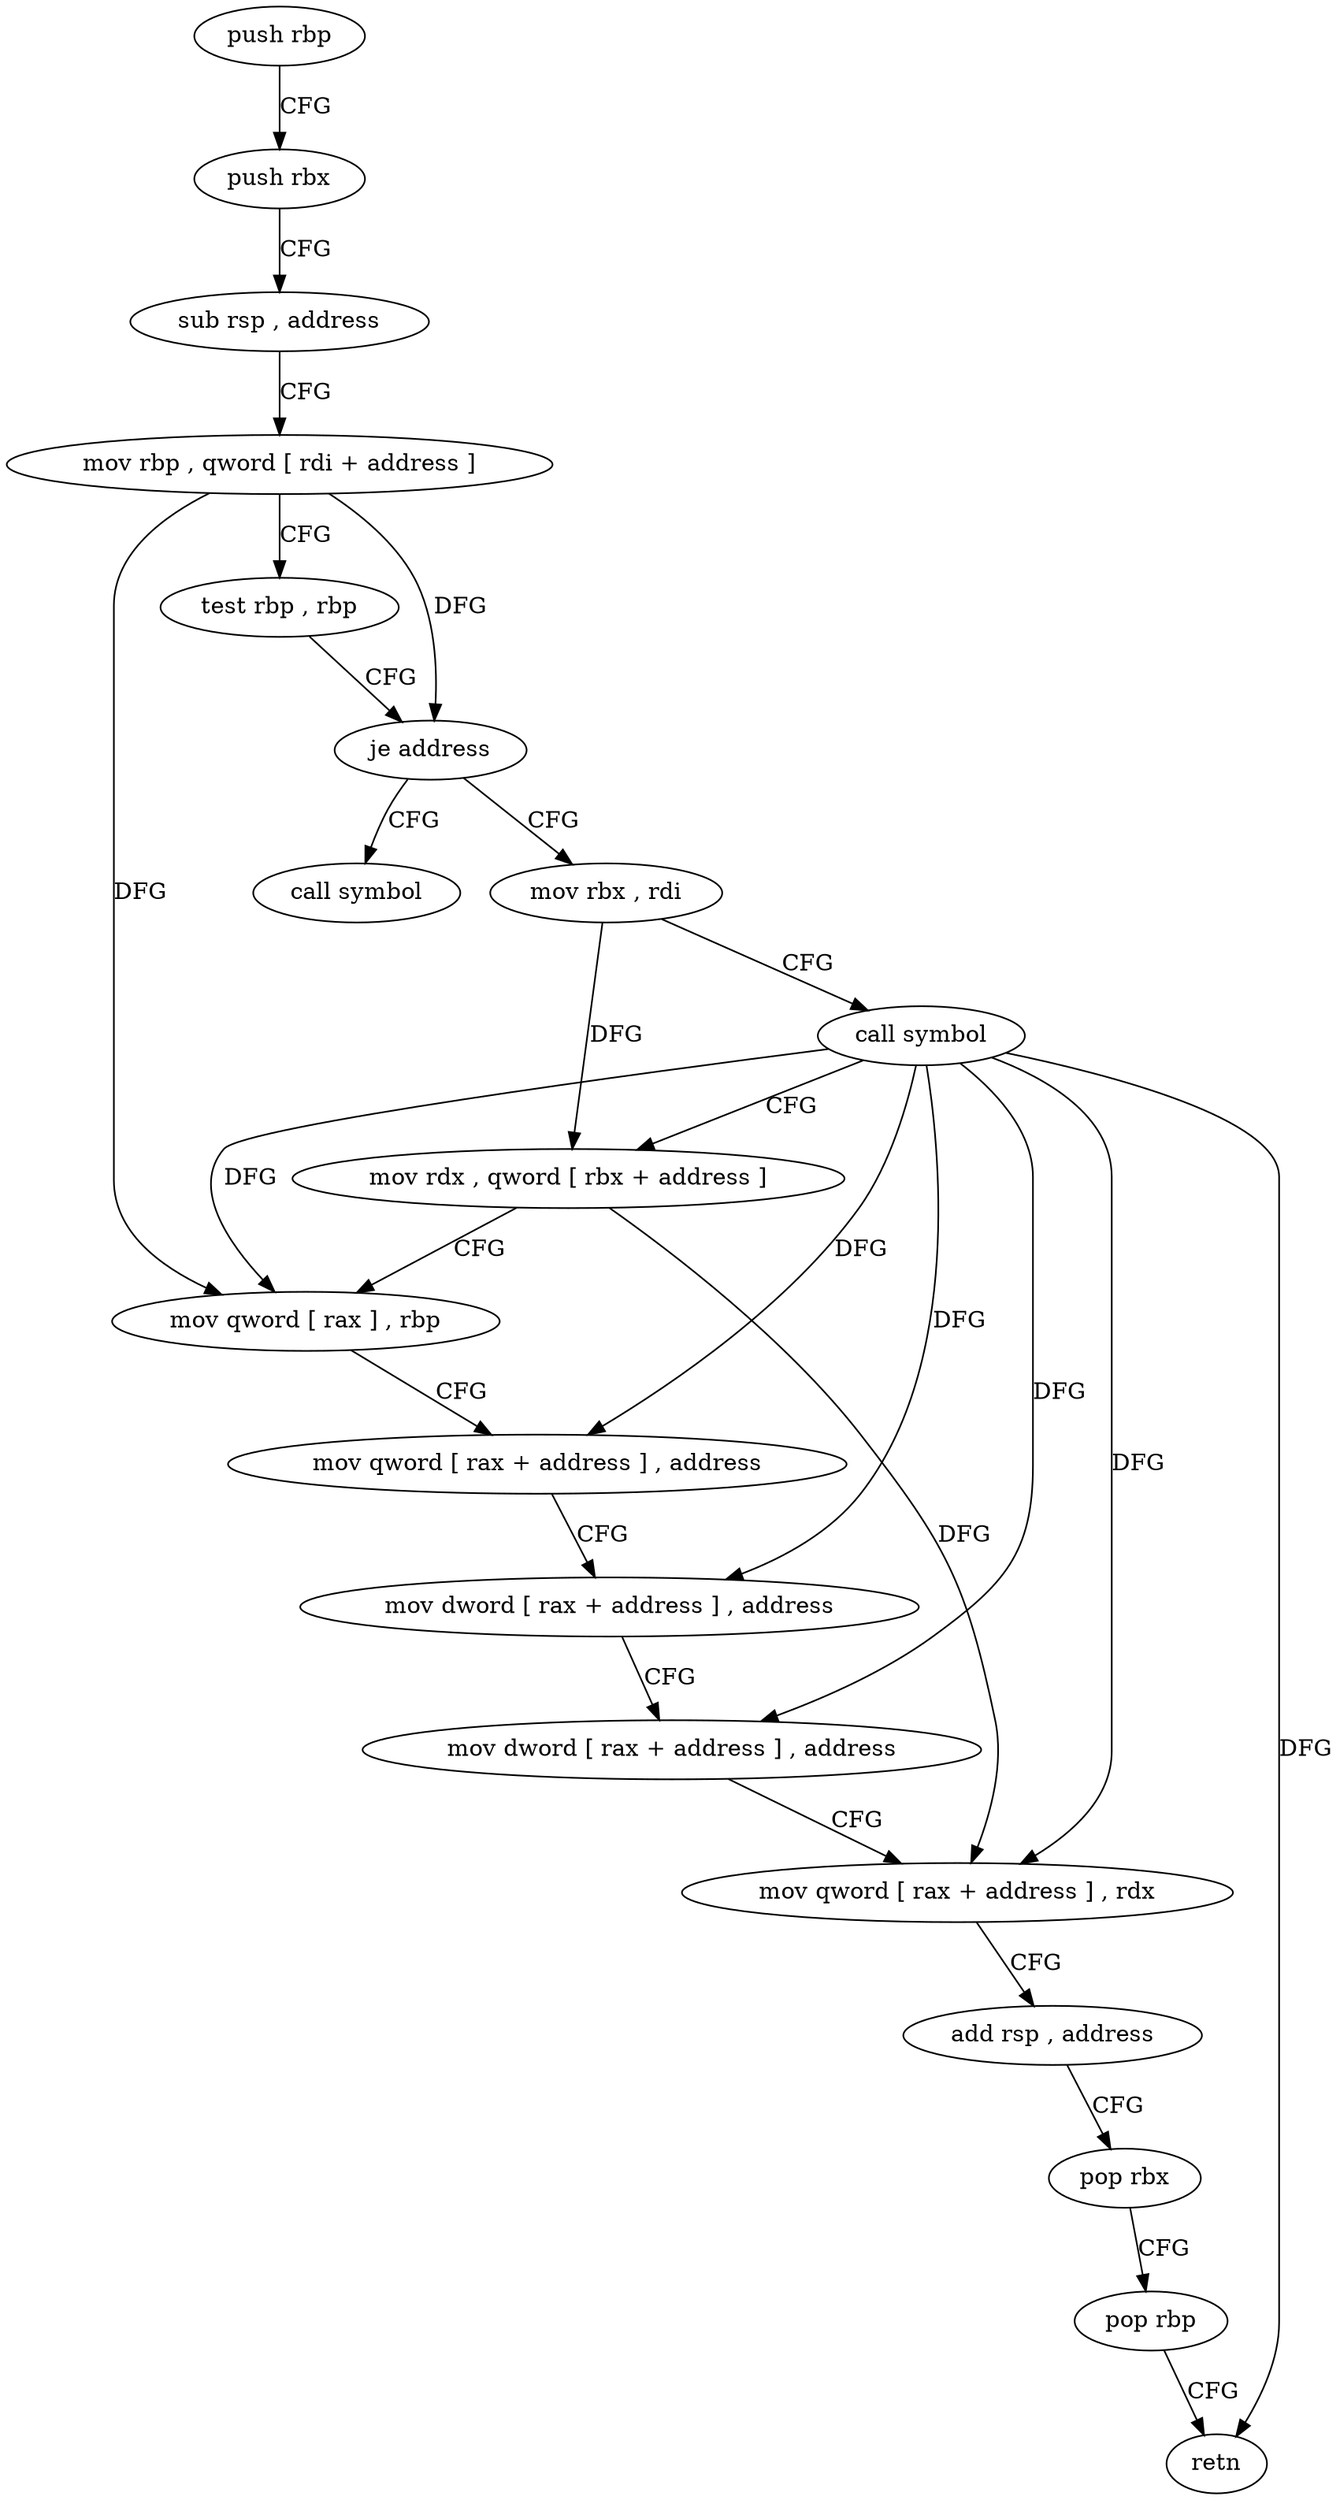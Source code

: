 digraph "func" {
"4244752" [label = "push rbp" ]
"4244753" [label = "push rbx" ]
"4244754" [label = "sub rsp , address" ]
"4244758" [label = "mov rbp , qword [ rdi + address ]" ]
"4244762" [label = "test rbp , rbp" ]
"4244765" [label = "je address" ]
"4244815" [label = "call symbol" ]
"4244767" [label = "mov rbx , rdi" ]
"4244770" [label = "call symbol" ]
"4244775" [label = "mov rdx , qword [ rbx + address ]" ]
"4244779" [label = "mov qword [ rax ] , rbp" ]
"4244782" [label = "mov qword [ rax + address ] , address" ]
"4244790" [label = "mov dword [ rax + address ] , address" ]
"4244797" [label = "mov dword [ rax + address ] , address" ]
"4244804" [label = "mov qword [ rax + address ] , rdx" ]
"4244808" [label = "add rsp , address" ]
"4244812" [label = "pop rbx" ]
"4244813" [label = "pop rbp" ]
"4244814" [label = "retn" ]
"4244752" -> "4244753" [ label = "CFG" ]
"4244753" -> "4244754" [ label = "CFG" ]
"4244754" -> "4244758" [ label = "CFG" ]
"4244758" -> "4244762" [ label = "CFG" ]
"4244758" -> "4244765" [ label = "DFG" ]
"4244758" -> "4244779" [ label = "DFG" ]
"4244762" -> "4244765" [ label = "CFG" ]
"4244765" -> "4244815" [ label = "CFG" ]
"4244765" -> "4244767" [ label = "CFG" ]
"4244767" -> "4244770" [ label = "CFG" ]
"4244767" -> "4244775" [ label = "DFG" ]
"4244770" -> "4244775" [ label = "CFG" ]
"4244770" -> "4244779" [ label = "DFG" ]
"4244770" -> "4244782" [ label = "DFG" ]
"4244770" -> "4244790" [ label = "DFG" ]
"4244770" -> "4244797" [ label = "DFG" ]
"4244770" -> "4244804" [ label = "DFG" ]
"4244770" -> "4244814" [ label = "DFG" ]
"4244775" -> "4244779" [ label = "CFG" ]
"4244775" -> "4244804" [ label = "DFG" ]
"4244779" -> "4244782" [ label = "CFG" ]
"4244782" -> "4244790" [ label = "CFG" ]
"4244790" -> "4244797" [ label = "CFG" ]
"4244797" -> "4244804" [ label = "CFG" ]
"4244804" -> "4244808" [ label = "CFG" ]
"4244808" -> "4244812" [ label = "CFG" ]
"4244812" -> "4244813" [ label = "CFG" ]
"4244813" -> "4244814" [ label = "CFG" ]
}
